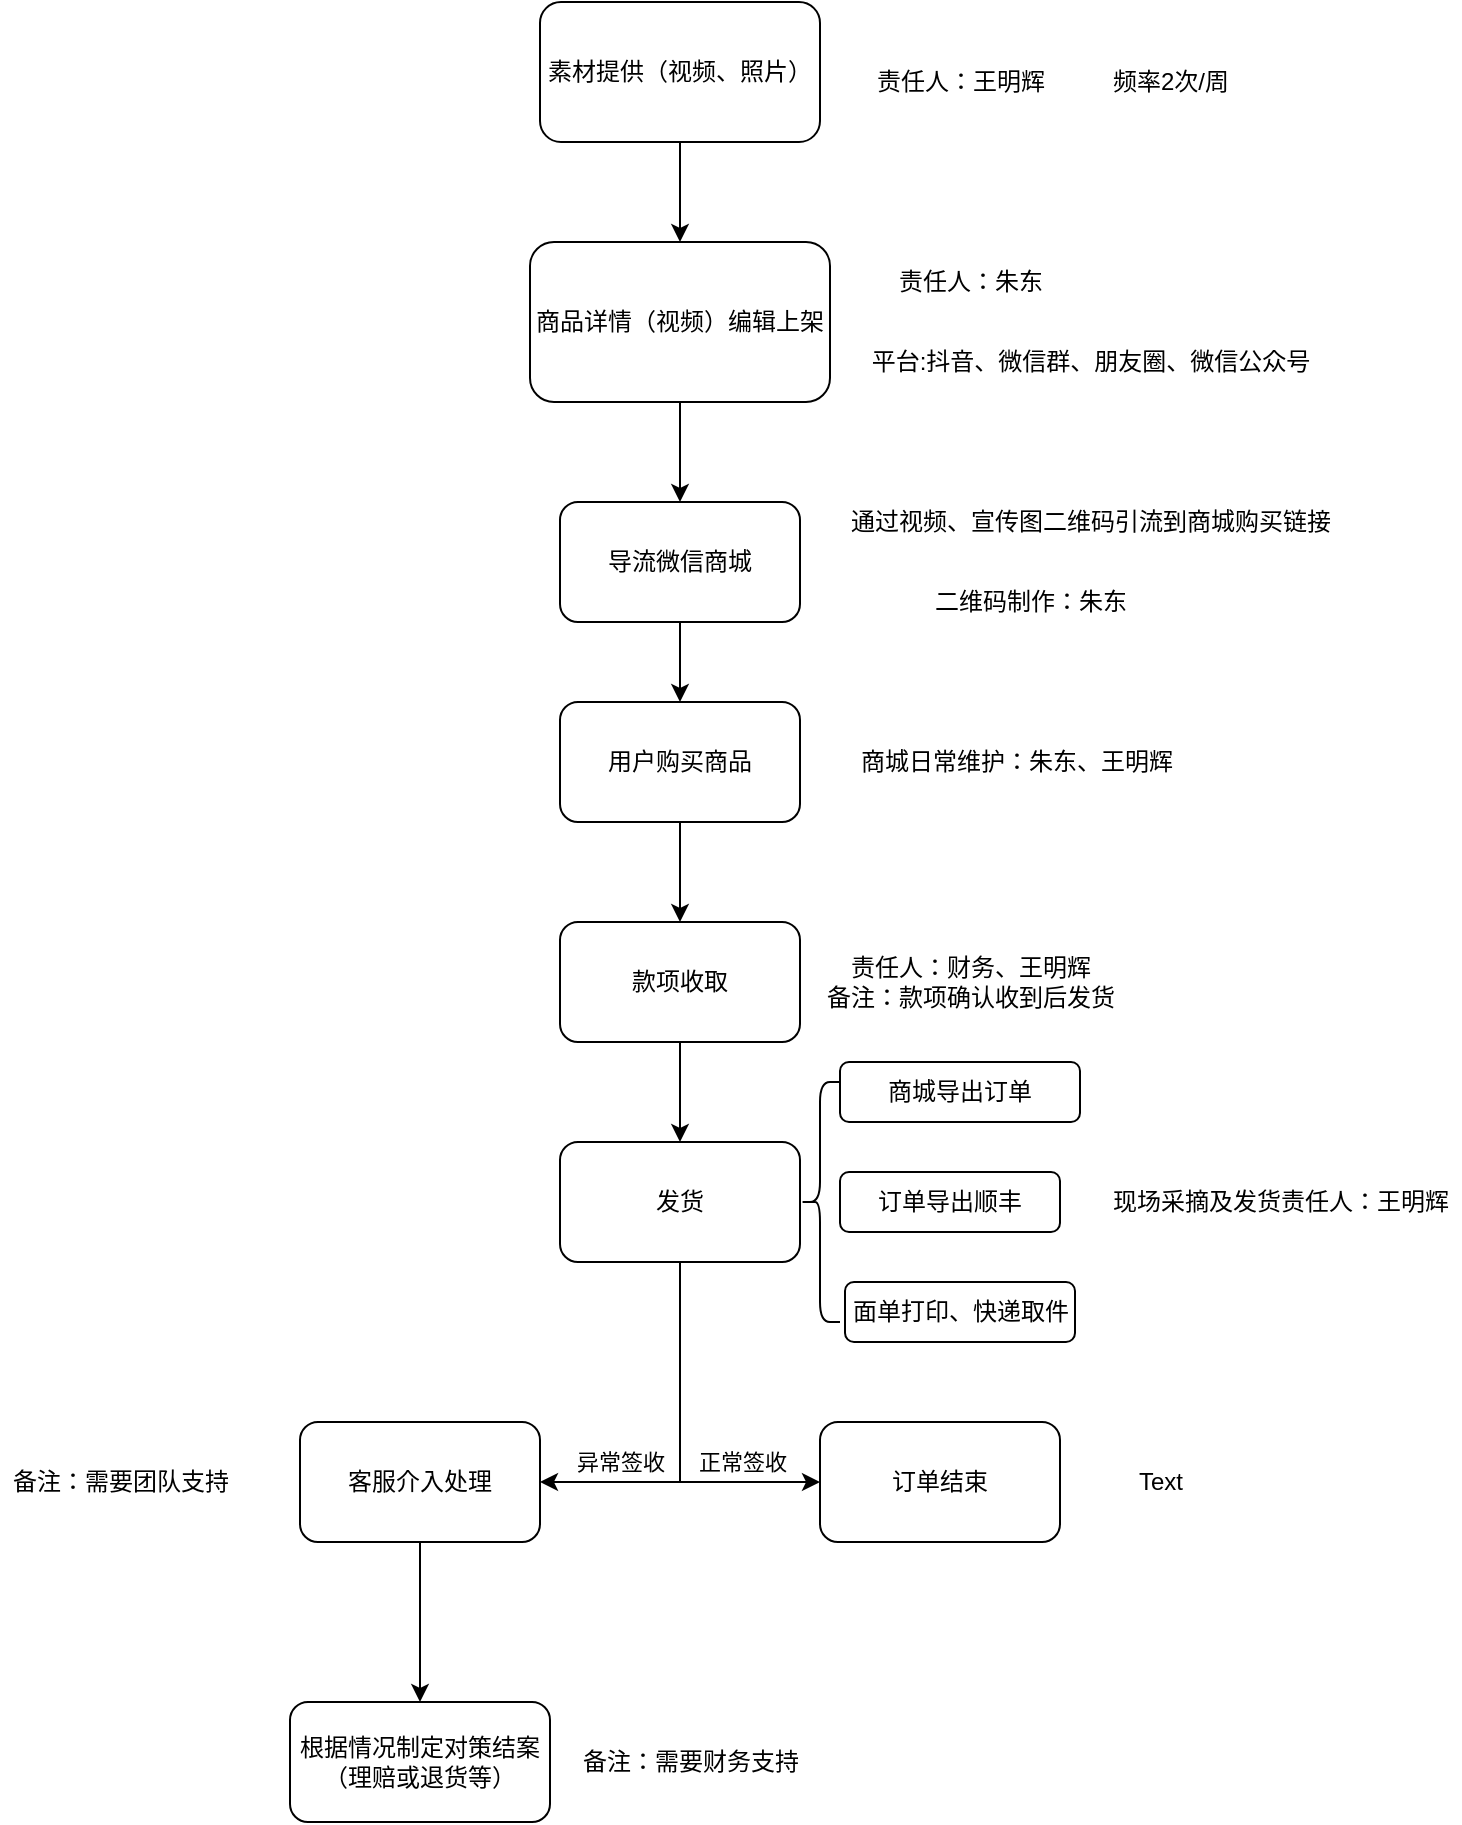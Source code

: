 <mxfile version="14.1.9" type="github">
  <diagram id="OIG68vHDaFOSMcg0Ms7n" name="第 1 页">
    <mxGraphModel dx="1977" dy="2171" grid="1" gridSize="10" guides="1" tooltips="1" connect="1" arrows="1" fold="1" page="1" pageScale="1" pageWidth="827" pageHeight="1169" background="#ffffff" math="0" shadow="0">
      <root>
        <mxCell id="0" />
        <mxCell id="1" parent="0" />
        <mxCell id="D8_L2zUrPzB2zXX9I7Gj-22" value="" style="edgeStyle=orthogonalEdgeStyle;rounded=0;orthogonalLoop=1;jettySize=auto;html=1;" edge="1" parent="1" source="D8_L2zUrPzB2zXX9I7Gj-2" target="D8_L2zUrPzB2zXX9I7Gj-21">
          <mxGeometry relative="1" as="geometry" />
        </mxCell>
        <mxCell id="D8_L2zUrPzB2zXX9I7Gj-2" value="商品详情（视频）编辑上架" style="rounded=1;whiteSpace=wrap;html=1;" vertex="1" parent="1">
          <mxGeometry x="335" y="20" width="150" height="80" as="geometry" />
        </mxCell>
        <mxCell id="D8_L2zUrPzB2zXX9I7Gj-24" value="" style="edgeStyle=orthogonalEdgeStyle;rounded=0;orthogonalLoop=1;jettySize=auto;html=1;" edge="1" parent="1" source="D8_L2zUrPzB2zXX9I7Gj-3" target="D8_L2zUrPzB2zXX9I7Gj-12">
          <mxGeometry relative="1" as="geometry" />
        </mxCell>
        <mxCell id="D8_L2zUrPzB2zXX9I7Gj-3" value="用户购买商品" style="whiteSpace=wrap;html=1;rounded=1;" vertex="1" parent="1">
          <mxGeometry x="350" y="250" width="120" height="60" as="geometry" />
        </mxCell>
        <mxCell id="D8_L2zUrPzB2zXX9I7Gj-9" value="责任人：朱东" style="text;html=1;align=center;verticalAlign=middle;resizable=0;points=[];autosize=1;" vertex="1" parent="1">
          <mxGeometry x="510" y="30" width="90" height="20" as="geometry" />
        </mxCell>
        <mxCell id="D8_L2zUrPzB2zXX9I7Gj-25" value="" style="edgeStyle=orthogonalEdgeStyle;rounded=0;orthogonalLoop=1;jettySize=auto;html=1;" edge="1" parent="1" source="D8_L2zUrPzB2zXX9I7Gj-12">
          <mxGeometry relative="1" as="geometry">
            <mxPoint x="410" y="470" as="targetPoint" />
          </mxGeometry>
        </mxCell>
        <mxCell id="D8_L2zUrPzB2zXX9I7Gj-12" value="款项收取" style="whiteSpace=wrap;html=1;rounded=1;" vertex="1" parent="1">
          <mxGeometry x="350" y="360" width="120" height="60" as="geometry" />
        </mxCell>
        <mxCell id="D8_L2zUrPzB2zXX9I7Gj-17" value="" style="edgeStyle=orthogonalEdgeStyle;rounded=0;orthogonalLoop=1;jettySize=auto;html=1;" edge="1" parent="1" source="D8_L2zUrPzB2zXX9I7Gj-14" target="D8_L2zUrPzB2zXX9I7Gj-2">
          <mxGeometry relative="1" as="geometry" />
        </mxCell>
        <mxCell id="D8_L2zUrPzB2zXX9I7Gj-14" value="素材提供（视频、照片）" style="whiteSpace=wrap;html=1;rounded=1;" vertex="1" parent="1">
          <mxGeometry x="340" y="-100" width="140" height="70" as="geometry" />
        </mxCell>
        <mxCell id="D8_L2zUrPzB2zXX9I7Gj-16" value="责任人：王明辉" style="text;html=1;align=center;verticalAlign=middle;resizable=0;points=[];autosize=1;" vertex="1" parent="1">
          <mxGeometry x="500" y="-70" width="100" height="20" as="geometry" />
        </mxCell>
        <mxCell id="D8_L2zUrPzB2zXX9I7Gj-18" value="频率2次/周" style="text;html=1;align=center;verticalAlign=middle;resizable=0;points=[];autosize=1;" vertex="1" parent="1">
          <mxGeometry x="620" y="-70" width="70" height="20" as="geometry" />
        </mxCell>
        <mxCell id="D8_L2zUrPzB2zXX9I7Gj-20" value="平台:抖音、微信群、朋友圈、微信公众号" style="text;html=1;align=center;verticalAlign=middle;resizable=0;points=[];autosize=1;" vertex="1" parent="1">
          <mxGeometry x="500" y="70" width="230" height="20" as="geometry" />
        </mxCell>
        <mxCell id="D8_L2zUrPzB2zXX9I7Gj-23" value="" style="edgeStyle=orthogonalEdgeStyle;rounded=0;orthogonalLoop=1;jettySize=auto;html=1;" edge="1" parent="1" source="D8_L2zUrPzB2zXX9I7Gj-21" target="D8_L2zUrPzB2zXX9I7Gj-3">
          <mxGeometry relative="1" as="geometry" />
        </mxCell>
        <mxCell id="D8_L2zUrPzB2zXX9I7Gj-21" value="导流微信商城" style="whiteSpace=wrap;html=1;rounded=1;" vertex="1" parent="1">
          <mxGeometry x="350" y="150" width="120" height="60" as="geometry" />
        </mxCell>
        <mxCell id="D8_L2zUrPzB2zXX9I7Gj-37" value="" style="edgeStyle=orthogonalEdgeStyle;rounded=0;orthogonalLoop=1;jettySize=auto;html=1;" edge="1" parent="1" source="D8_L2zUrPzB2zXX9I7Gj-28" target="D8_L2zUrPzB2zXX9I7Gj-36">
          <mxGeometry relative="1" as="geometry">
            <Array as="points">
              <mxPoint x="410" y="640" />
              <mxPoint x="480" y="640" />
            </Array>
          </mxGeometry>
        </mxCell>
        <mxCell id="D8_L2zUrPzB2zXX9I7Gj-43" value="正常签收" style="edgeLabel;html=1;align=center;verticalAlign=middle;resizable=0;points=[];" vertex="1" connectable="0" parent="D8_L2zUrPzB2zXX9I7Gj-37">
          <mxGeometry x="0.567" y="3" relative="1" as="geometry">
            <mxPoint y="-7" as="offset" />
          </mxGeometry>
        </mxCell>
        <mxCell id="D8_L2zUrPzB2zXX9I7Gj-42" value="" style="edgeStyle=orthogonalEdgeStyle;rounded=0;orthogonalLoop=1;jettySize=auto;html=1;" edge="1" parent="1" target="D8_L2zUrPzB2zXX9I7Gj-41">
          <mxGeometry relative="1" as="geometry">
            <mxPoint x="410" y="540" as="sourcePoint" />
            <Array as="points">
              <mxPoint x="410" y="640" />
            </Array>
          </mxGeometry>
        </mxCell>
        <mxCell id="D8_L2zUrPzB2zXX9I7Gj-44" value="异常签收" style="edgeLabel;html=1;align=center;verticalAlign=middle;resizable=0;points=[];" vertex="1" connectable="0" parent="D8_L2zUrPzB2zXX9I7Gj-42">
          <mxGeometry x="0.671" y="-1" relative="1" as="geometry">
            <mxPoint x="12" y="-9" as="offset" />
          </mxGeometry>
        </mxCell>
        <mxCell id="D8_L2zUrPzB2zXX9I7Gj-28" value="发货" style="rounded=1;whiteSpace=wrap;html=1;" vertex="1" parent="1">
          <mxGeometry x="350" y="470" width="120" height="60" as="geometry" />
        </mxCell>
        <mxCell id="D8_L2zUrPzB2zXX9I7Gj-31" value="" style="shape=curlyBracket;whiteSpace=wrap;html=1;rounded=1;size=0.5;" vertex="1" parent="1">
          <mxGeometry x="470" y="440" width="20" height="120" as="geometry" />
        </mxCell>
        <mxCell id="D8_L2zUrPzB2zXX9I7Gj-33" value="商城导出订单" style="rounded=1;whiteSpace=wrap;html=1;" vertex="1" parent="1">
          <mxGeometry x="490" y="430" width="120" height="30" as="geometry" />
        </mxCell>
        <mxCell id="D8_L2zUrPzB2zXX9I7Gj-34" value="订单导出顺丰" style="rounded=1;whiteSpace=wrap;html=1;" vertex="1" parent="1">
          <mxGeometry x="490" y="485" width="110" height="30" as="geometry" />
        </mxCell>
        <mxCell id="D8_L2zUrPzB2zXX9I7Gj-35" value="面单打印、快递取件" style="rounded=1;whiteSpace=wrap;html=1;" vertex="1" parent="1">
          <mxGeometry x="492.5" y="540" width="115" height="30" as="geometry" />
        </mxCell>
        <mxCell id="D8_L2zUrPzB2zXX9I7Gj-36" value="订单结束" style="whiteSpace=wrap;html=1;rounded=1;" vertex="1" parent="1">
          <mxGeometry x="480" y="610" width="120" height="60" as="geometry" />
        </mxCell>
        <mxCell id="D8_L2zUrPzB2zXX9I7Gj-46" value="" style="edgeStyle=orthogonalEdgeStyle;rounded=0;orthogonalLoop=1;jettySize=auto;html=1;" edge="1" parent="1" source="D8_L2zUrPzB2zXX9I7Gj-41" target="D8_L2zUrPzB2zXX9I7Gj-45">
          <mxGeometry relative="1" as="geometry" />
        </mxCell>
        <mxCell id="D8_L2zUrPzB2zXX9I7Gj-41" value="客服介入处理" style="whiteSpace=wrap;html=1;rounded=1;" vertex="1" parent="1">
          <mxGeometry x="220" y="610" width="120" height="60" as="geometry" />
        </mxCell>
        <mxCell id="D8_L2zUrPzB2zXX9I7Gj-45" value="根据情况制定对策结案（理赔或退货等）" style="whiteSpace=wrap;html=1;rounded=1;" vertex="1" parent="1">
          <mxGeometry x="215" y="750" width="130" height="60" as="geometry" />
        </mxCell>
        <mxCell id="D8_L2zUrPzB2zXX9I7Gj-50" value="通过视频、宣传图二维码引流到商城购买链接" style="text;html=1;align=center;verticalAlign=middle;resizable=0;points=[];autosize=1;" vertex="1" parent="1">
          <mxGeometry x="485" y="150" width="260" height="20" as="geometry" />
        </mxCell>
        <mxCell id="D8_L2zUrPzB2zXX9I7Gj-51" value="二维码制作：朱东" style="text;html=1;align=center;verticalAlign=middle;resizable=0;points=[];autosize=1;" vertex="1" parent="1">
          <mxGeometry x="530" y="190" width="110" height="20" as="geometry" />
        </mxCell>
        <mxCell id="D8_L2zUrPzB2zXX9I7Gj-52" value="商城日常维护：朱东、王明辉" style="text;html=1;align=center;verticalAlign=middle;resizable=0;points=[];autosize=1;" vertex="1" parent="1">
          <mxGeometry x="492.5" y="270" width="170" height="20" as="geometry" />
        </mxCell>
        <mxCell id="D8_L2zUrPzB2zXX9I7Gj-53" value="责任人：财务、王明辉&lt;br&gt;备注：款项确认收到后发货" style="text;html=1;align=center;verticalAlign=middle;resizable=0;points=[];autosize=1;" vertex="1" parent="1">
          <mxGeometry x="475" y="375" width="160" height="30" as="geometry" />
        </mxCell>
        <mxCell id="D8_L2zUrPzB2zXX9I7Gj-54" value="备注：需要团队支持" style="text;html=1;align=center;verticalAlign=middle;resizable=0;points=[];autosize=1;" vertex="1" parent="1">
          <mxGeometry x="70" y="630" width="120" height="20" as="geometry" />
        </mxCell>
        <mxCell id="D8_L2zUrPzB2zXX9I7Gj-55" value="备注：需要财务支持" style="text;html=1;align=center;verticalAlign=middle;resizable=0;points=[];autosize=1;" vertex="1" parent="1">
          <mxGeometry x="355" y="770" width="120" height="20" as="geometry" />
        </mxCell>
        <mxCell id="D8_L2zUrPzB2zXX9I7Gj-57" value="现场采摘及发货责任人：王明辉" style="text;html=1;align=center;verticalAlign=middle;resizable=0;points=[];autosize=1;" vertex="1" parent="1">
          <mxGeometry x="620" y="490" width="180" height="20" as="geometry" />
        </mxCell>
        <mxCell id="D8_L2zUrPzB2zXX9I7Gj-58" value="Text" style="text;html=1;align=center;verticalAlign=middle;resizable=0;points=[];autosize=1;" vertex="1" parent="1">
          <mxGeometry x="630" y="630" width="40" height="20" as="geometry" />
        </mxCell>
      </root>
    </mxGraphModel>
  </diagram>
</mxfile>
